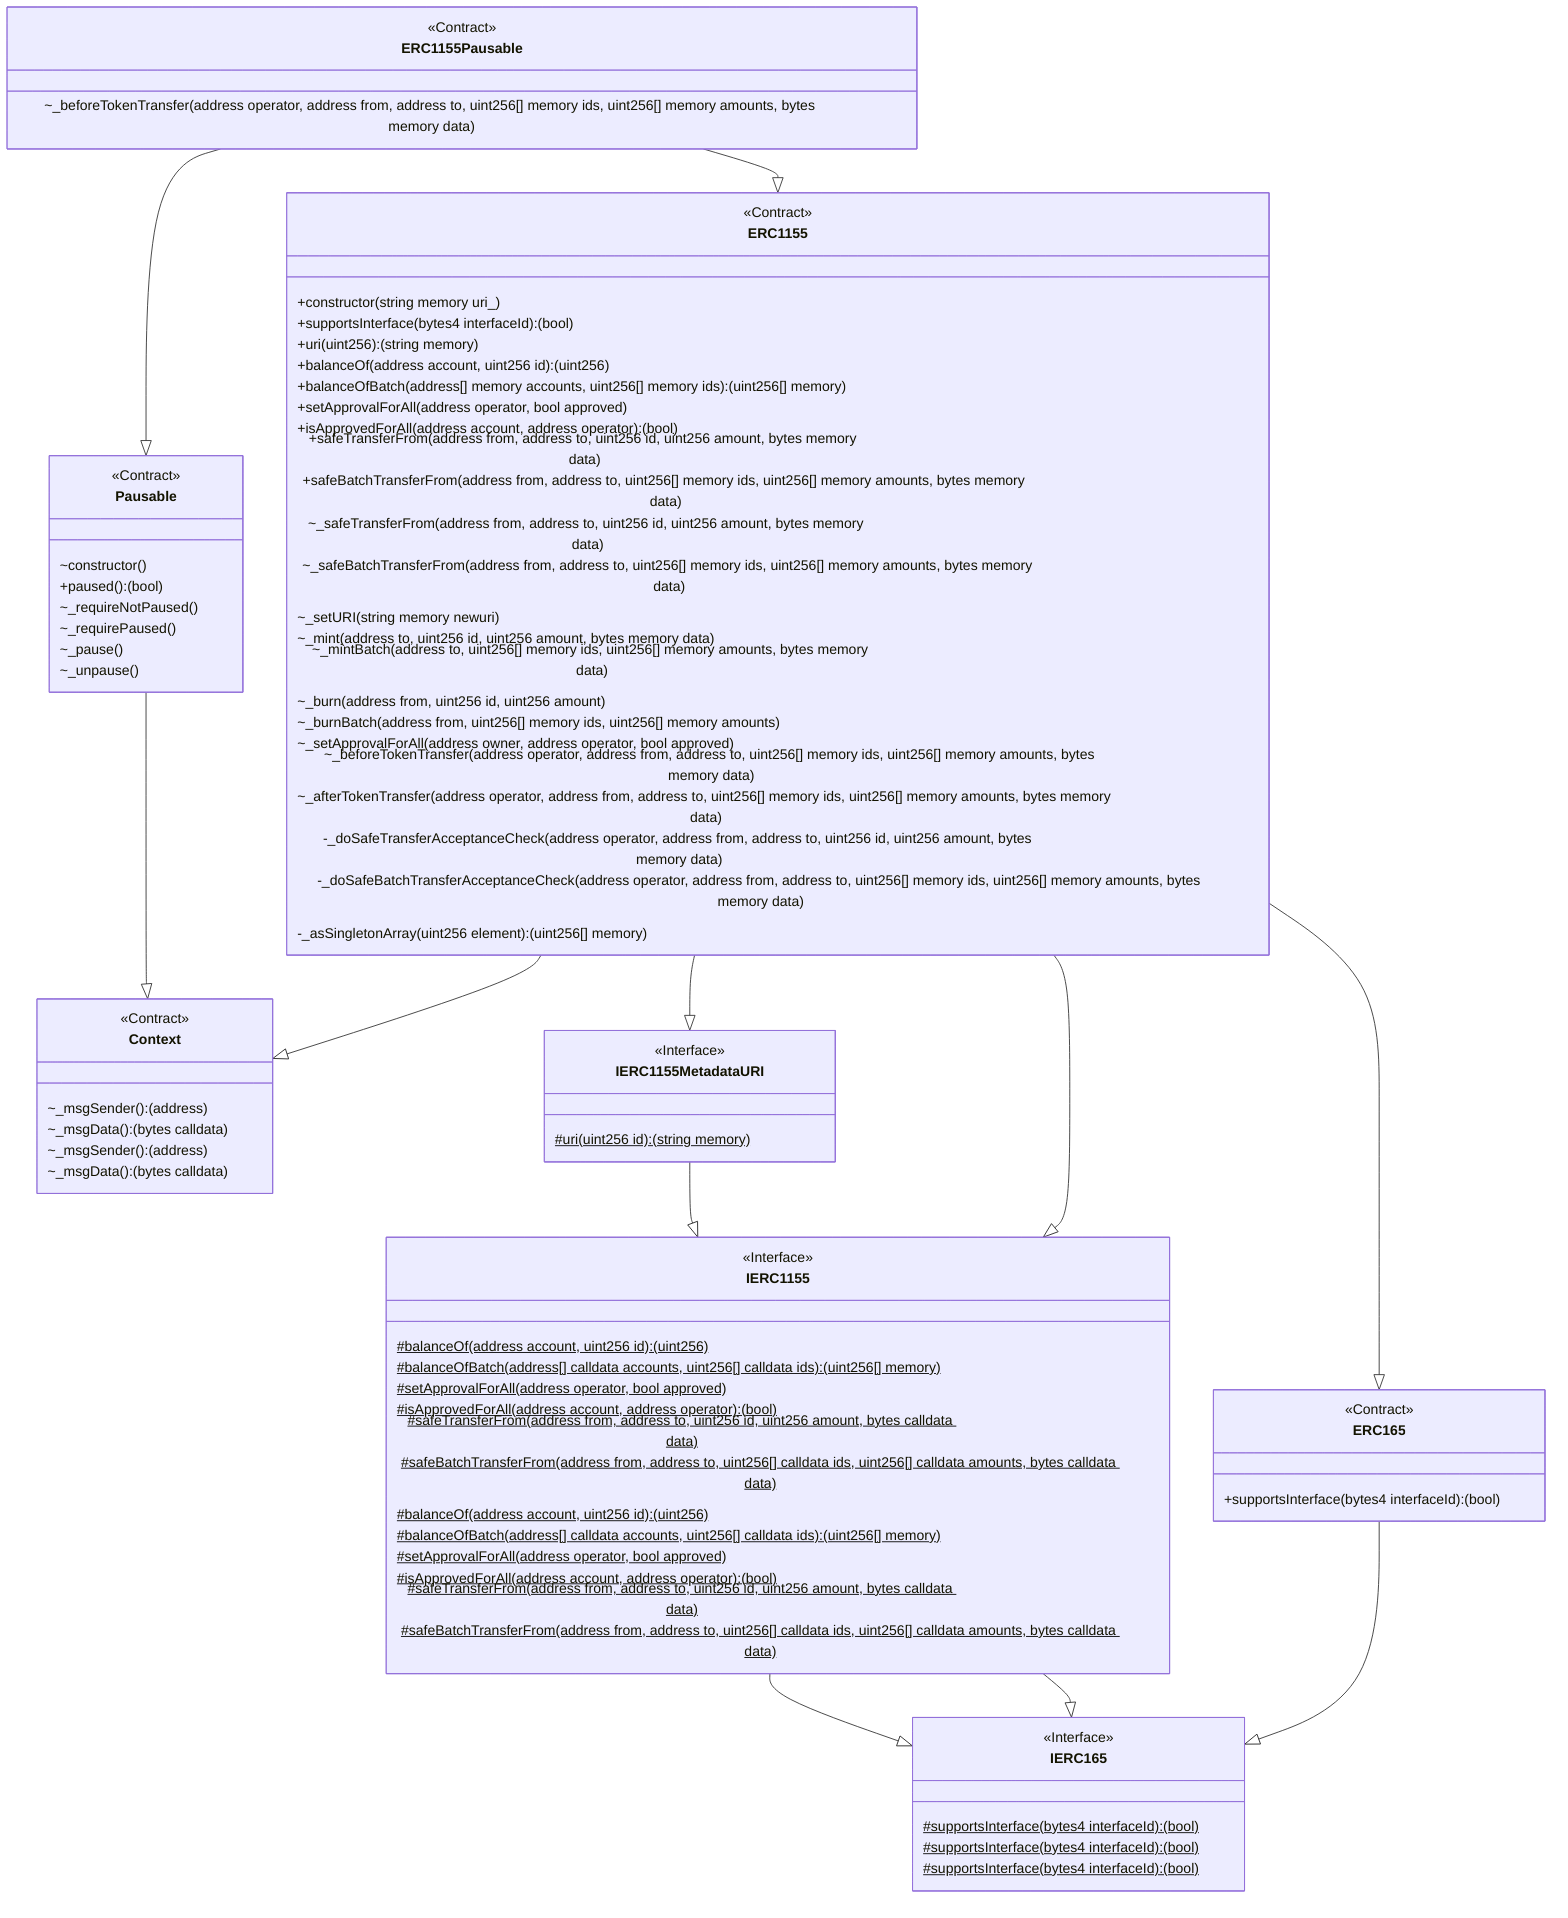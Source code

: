classDiagram
  %% 507:585:4
  class ERC1155Pausable {
    <<Contract>>
    ~_beforeTokenTransfer(address operator, address from, address to, uint256[] memory ids, uint256[] memory amounts, bytes memory data)
  }
  
  ERC1155Pausable --|> ERC1155
  
  %% 570:16689:1
  class ERC1155 {
    <<Contract>>
    +constructor(string memory uri_)
    +supportsInterface(bytes4 interfaceId): (bool)
    +uri(uint256): (string memory)
    +balanceOf(address account, uint256 id): (uint256)
    +balanceOfBatch(address[] memory accounts, uint256[] memory ids): (uint256[] memory)
    +setApprovalForAll(address operator, bool approved)
    +isApprovedForAll(address account, address operator): (bool)
    +safeTransferFrom(address from, address to, uint256 id, uint256 amount, bytes memory data)
    +safeBatchTransferFrom(address from, address to, uint256[] memory ids, uint256[] memory amounts, bytes memory data)
    ~_safeTransferFrom(address from, address to, uint256 id, uint256 amount, bytes memory data)
    ~_safeBatchTransferFrom(address from, address to, uint256[] memory ids, uint256[] memory amounts, bytes memory data)
    ~_setURI(string memory newuri)
    ~_mint(address to, uint256 id, uint256 amount, bytes memory data)
    ~_mintBatch(address to, uint256[] memory ids, uint256[] memory amounts, bytes memory data)
    ~_burn(address from, uint256 id, uint256 amount)
    ~_burnBatch(address from, uint256[] memory ids, uint256[] memory amounts)
    ~_setApprovalForAll(address owner, address operator, bool approved)
    ~_beforeTokenTransfer(address operator, address from, address to, uint256[] memory ids, uint256[] memory amounts, bytes memory data)
    ~_afterTokenTransfer(address operator, address from, address to, uint256[] memory ids, uint256[] memory amounts, bytes memory data)
    -_doSafeTransferAcceptanceCheck(address operator, address from, address to, uint256 id, uint256 amount, bytes memory data)
    -_doSafeBatchTransferAcceptanceCheck(address operator, address from, address to, uint256[] memory ids, uint256[] memory amounts, bytes memory data)
    -_asSingletonArray(uint256 element): (uint256[] memory)
  }
  
  ERC1155 --|> Context
  
  %% 608:235:7
  class Context {
    <<Contract>>
    ~_msgSender(): (address)
    ~_msgData(): (bytes calldata)
  }
  
  ERC1155 --|> ERC165
  
  %% 726:260:8
  class ERC165 {
    <<Contract>>
    +supportsInterface(bytes4 interfaceId): (bool)
  }
  
  ERC165 --|> IERC165
  
  %% 405:447:9
  class IERC165 {
    <<Interface>>
    #supportsInterface(bytes4 interfaceId): (bool)$
  }
  
  ERC1155 --|> IERC1155
  
  %% 350:3723:2
  class IERC1155 {
    <<Interface>>
    #balanceOf(address account, uint256 id): (uint256)$
    #balanceOfBatch(address[] calldata accounts, uint256[] calldata ids): (uint256[] memory)$
    #setApprovalForAll(address operator, bool approved)$
    #isApprovedForAll(address account, address operator): (bool)$
    #safeTransferFrom(address from, address to, uint256 id, uint256 amount, bytes calldata data)$
    #safeBatchTransferFrom(address from, address to, uint256[] calldata ids, uint256[] calldata amounts, bytes calldata data)$
  }
  
  IERC1155 --|> IERC165
  
  %% 405:447:9
  class IERC165 {
    <<Interface>>
    #supportsInterface(bytes4 interfaceId): (bool)$
  }
  
  ERC1155 --|> IERC1155MetadataURI
  
  %% 364:310:5
  class IERC1155MetadataURI {
    <<Interface>>
    #uri(uint256 id): (string memory)$
  }
  
  IERC1155MetadataURI --|> IERC1155
  
  %% 350:3723:2
  class IERC1155 {
    <<Interface>>
    #balanceOf(address account, uint256 id): (uint256)$
    #balanceOfBatch(address[] calldata accounts, uint256[] calldata ids): (uint256[] memory)$
    #setApprovalForAll(address operator, bool approved)$
    #isApprovedForAll(address account, address operator): (bool)$
    #safeTransferFrom(address from, address to, uint256 id, uint256 amount, bytes calldata data)$
    #safeBatchTransferFrom(address from, address to, uint256[] calldata ids, uint256[] calldata amounts, bytes calldata data)$
  }
  
  IERC1155 --|> IERC165
  
  %% 405:447:9
  class IERC165 {
    <<Interface>>
    #supportsInterface(bytes4 interfaceId): (bool)$
  }
  
  ERC1155Pausable --|> Pausable
  
  %% 602:1950:0
  class Pausable {
    <<Contract>>
    ~constructor()
    +paused(): (bool)
    ~_requireNotPaused()
    ~_requirePaused()
    ~_pause()
    ~_unpause()
  }
  
  Pausable --|> Context
  
  %% 608:235:7
  class Context {
    <<Contract>>
    ~_msgSender(): (address)
    ~_msgData(): (bytes calldata)
  }
